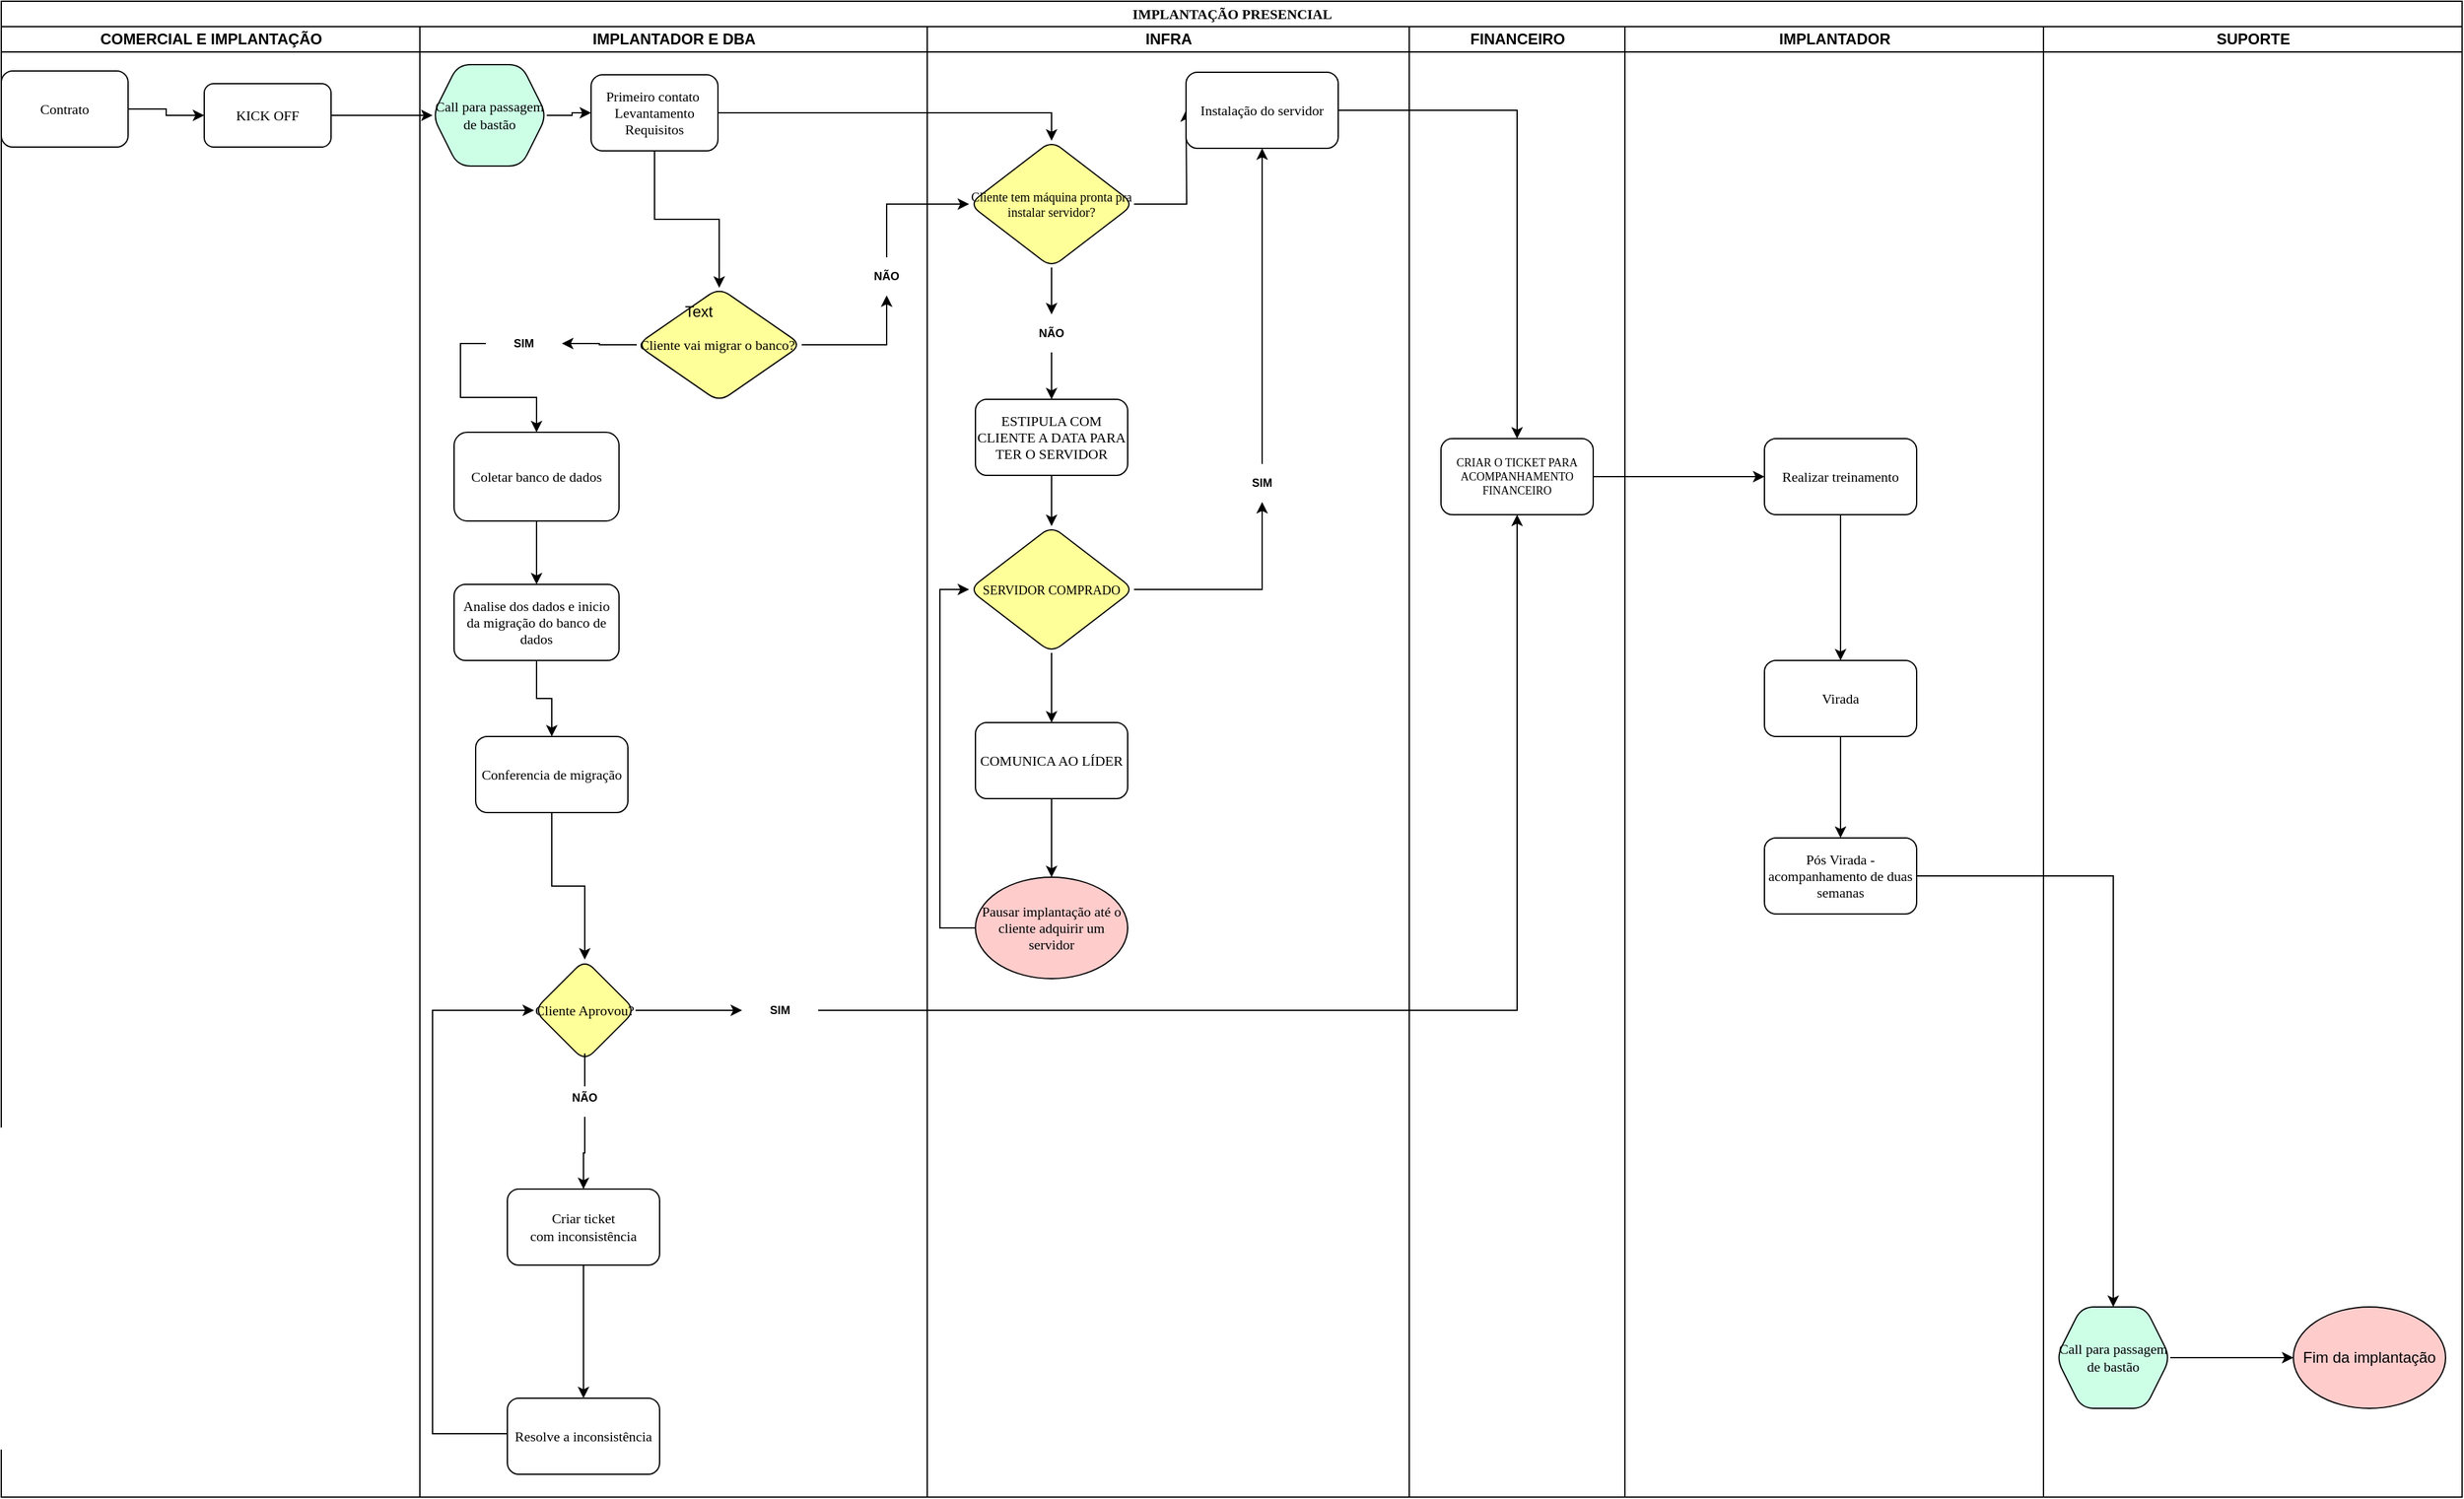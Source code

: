 <mxfile version="26.2.13">
  <diagram id="6PuMFfIkLrrkaex-UcTE" name="Página-1">
    <mxGraphModel dx="2948" dy="1137" grid="1" gridSize="10" guides="1" tooltips="1" connect="1" arrows="1" fold="1" page="1" pageScale="1" pageWidth="827" pageHeight="1169" math="0" shadow="0">
      <root>
        <mxCell id="0" />
        <mxCell id="1" parent="0" />
        <mxCell id="h-vKlQ_6gasID18T72Yb-1" value="&lt;font style=&quot;font-size: 11px&quot;&gt;IMPLANTAÇÃO PRESENCIAL&lt;/font&gt;" style="swimlane;html=1;childLayout=stackLayout;startSize=20;rounded=0;shadow=0;labelBackgroundColor=none;strokeWidth=1;fontFamily=Verdana;fontSize=8;align=center;" parent="1" vertex="1">
          <mxGeometry x="300" y="160" width="1940" height="1180" as="geometry" />
        </mxCell>
        <mxCell id="h-vKlQ_6gasID18T72Yb-2" value="COMERCIAL E IMPLANTAÇÃO" style="swimlane;html=1;startSize=20;" parent="h-vKlQ_6gasID18T72Yb-1" vertex="1">
          <mxGeometry y="20" width="330" height="1160" as="geometry" />
        </mxCell>
        <mxCell id="h-vKlQ_6gasID18T72Yb-60" value="" style="edgeStyle=orthogonalEdgeStyle;rounded=0;orthogonalLoop=1;jettySize=auto;html=1;" parent="h-vKlQ_6gasID18T72Yb-2" source="h-vKlQ_6gasID18T72Yb-4" target="h-vKlQ_6gasID18T72Yb-59" edge="1">
          <mxGeometry relative="1" as="geometry" />
        </mxCell>
        <mxCell id="h-vKlQ_6gasID18T72Yb-4" value="&lt;font style=&quot;font-size: 11px&quot;&gt;Contrato&lt;/font&gt;" style="rounded=1;whiteSpace=wrap;html=1;shadow=0;labelBackgroundColor=none;strokeWidth=1;fontFamily=Verdana;fontSize=8;align=center;" parent="h-vKlQ_6gasID18T72Yb-2" vertex="1">
          <mxGeometry y="35" width="100" height="60" as="geometry" />
        </mxCell>
        <mxCell id="h-vKlQ_6gasID18T72Yb-59" value="&lt;font style=&quot;font-size: 11px&quot;&gt;KICK OFF&lt;br&gt;&lt;/font&gt;" style="rounded=1;whiteSpace=wrap;html=1;shadow=0;labelBackgroundColor=none;strokeWidth=1;fontFamily=Verdana;fontSize=8;align=center;" parent="h-vKlQ_6gasID18T72Yb-2" vertex="1">
          <mxGeometry x="160" y="45" width="100" height="50" as="geometry" />
        </mxCell>
        <mxCell id="h-vKlQ_6gasID18T72Yb-10" value="IMPLANTADOR E DBA" style="swimlane;html=1;startSize=20;" parent="h-vKlQ_6gasID18T72Yb-1" vertex="1">
          <mxGeometry x="330" y="20" width="400" height="1160" as="geometry" />
        </mxCell>
        <mxCell id="h-vKlQ_6gasID18T72Yb-68" value="" style="edgeStyle=orthogonalEdgeStyle;rounded=0;orthogonalLoop=1;jettySize=auto;html=1;entryX=0.5;entryY=0;entryDx=0;entryDy=0;" parent="h-vKlQ_6gasID18T72Yb-10" source="h-vKlQ_6gasID18T72Yb-11" target="h-vKlQ_6gasID18T72Yb-33" edge="1">
          <mxGeometry relative="1" as="geometry" />
        </mxCell>
        <mxCell id="h-vKlQ_6gasID18T72Yb-11" value="&lt;font style=&quot;font-size: 11px&quot;&gt;Primeiro contato&amp;nbsp;&lt;br&gt;Levantamento&lt;br&gt;Requisitos&lt;br&gt;&lt;/font&gt;" style="rounded=1;whiteSpace=wrap;html=1;shadow=0;labelBackgroundColor=none;strokeWidth=1;fontFamily=Verdana;fontSize=8;align=center;" parent="h-vKlQ_6gasID18T72Yb-10" vertex="1">
          <mxGeometry x="135" y="38" width="100" height="60" as="geometry" />
        </mxCell>
        <mxCell id="h-vKlQ_6gasID18T72Yb-62" value="" style="edgeStyle=orthogonalEdgeStyle;rounded=0;orthogonalLoop=1;jettySize=auto;html=1;" parent="h-vKlQ_6gasID18T72Yb-10" source="h-vKlQ_6gasID18T72Yb-7" target="h-vKlQ_6gasID18T72Yb-11" edge="1">
          <mxGeometry relative="1" as="geometry" />
        </mxCell>
        <mxCell id="h-vKlQ_6gasID18T72Yb-7" value="&lt;font style=&quot;font-size: 11px&quot;&gt;Call para passagem de bastão&lt;/font&gt;" style="shape=hexagon;perimeter=hexagonPerimeter2;whiteSpace=wrap;html=1;fixedSize=1;rounded=1;shadow=0;fontFamily=Verdana;fontSize=8;strokeWidth=1;fillColor=#CCFFE6;" parent="h-vKlQ_6gasID18T72Yb-10" vertex="1">
          <mxGeometry x="10" y="30" width="90" height="80" as="geometry" />
        </mxCell>
        <mxCell id="h-vKlQ_6gasID18T72Yb-117" style="edgeStyle=orthogonalEdgeStyle;rounded=0;orthogonalLoop=1;jettySize=auto;html=1;entryX=0.5;entryY=0;entryDx=0;entryDy=0;fontSize=9;exitX=0;exitY=0.5;exitDx=0;exitDy=0;startArrow=none;" parent="h-vKlQ_6gasID18T72Yb-10" source="h-vKlQ_6gasID18T72Yb-118" target="h-vKlQ_6gasID18T72Yb-38" edge="1">
          <mxGeometry relative="1" as="geometry" />
        </mxCell>
        <mxCell id="h-vKlQ_6gasID18T72Yb-120" style="edgeStyle=orthogonalEdgeStyle;rounded=0;orthogonalLoop=1;jettySize=auto;html=1;exitX=0;exitY=0.5;exitDx=0;exitDy=0;fontSize=9;" parent="h-vKlQ_6gasID18T72Yb-10" source="h-vKlQ_6gasID18T72Yb-33" target="h-vKlQ_6gasID18T72Yb-118" edge="1">
          <mxGeometry relative="1" as="geometry" />
        </mxCell>
        <mxCell id="h-vKlQ_6gasID18T72Yb-181" style="edgeStyle=orthogonalEdgeStyle;rounded=0;orthogonalLoop=1;jettySize=auto;html=1;entryX=0.5;entryY=1;entryDx=0;entryDy=0;fontSize=9;" parent="h-vKlQ_6gasID18T72Yb-10" source="h-vKlQ_6gasID18T72Yb-33" target="h-vKlQ_6gasID18T72Yb-178" edge="1">
          <mxGeometry relative="1" as="geometry" />
        </mxCell>
        <mxCell id="h-vKlQ_6gasID18T72Yb-33" value="&lt;font style=&quot;font-size: 11px&quot;&gt;Cliente vai migrar o banco?&amp;nbsp;&lt;/font&gt;" style="rhombus;whiteSpace=wrap;html=1;rounded=1;shadow=0;fontFamily=Verdana;fontSize=8;strokeWidth=1;fillColor=#FFFF99;" parent="h-vKlQ_6gasID18T72Yb-10" vertex="1">
          <mxGeometry x="171" y="206" width="130" height="90" as="geometry" />
        </mxCell>
        <mxCell id="h-vKlQ_6gasID18T72Yb-121" value="" style="edgeStyle=orthogonalEdgeStyle;rounded=0;orthogonalLoop=1;jettySize=auto;html=1;fontSize=9;" parent="h-vKlQ_6gasID18T72Yb-10" source="h-vKlQ_6gasID18T72Yb-38" target="h-vKlQ_6gasID18T72Yb-37" edge="1">
          <mxGeometry relative="1" as="geometry" />
        </mxCell>
        <mxCell id="h-vKlQ_6gasID18T72Yb-38" value="&lt;font style=&quot;font-size: 11px&quot;&gt;Coletar banco de dados&lt;/font&gt;" style="whiteSpace=wrap;html=1;rounded=1;shadow=0;fontFamily=Verdana;fontSize=8;strokeWidth=1;fillColor=#FFFFFF;" parent="h-vKlQ_6gasID18T72Yb-10" vertex="1">
          <mxGeometry x="27" y="320" width="130" height="70" as="geometry" />
        </mxCell>
        <mxCell id="h-vKlQ_6gasID18T72Yb-122" value="" style="edgeStyle=orthogonalEdgeStyle;rounded=0;orthogonalLoop=1;jettySize=auto;html=1;fontSize=9;" parent="h-vKlQ_6gasID18T72Yb-10" source="h-vKlQ_6gasID18T72Yb-37" target="h-vKlQ_6gasID18T72Yb-17" edge="1">
          <mxGeometry relative="1" as="geometry" />
        </mxCell>
        <mxCell id="h-vKlQ_6gasID18T72Yb-37" value="&lt;span style=&quot;font-size: 11px&quot;&gt;Analise dos dados e inicio da migração do banco de dados&lt;/span&gt;" style="whiteSpace=wrap;html=1;rounded=1;shadow=0;fontFamily=Verdana;fontSize=8;strokeWidth=1;fillColor=#FFFFFF;" parent="h-vKlQ_6gasID18T72Yb-10" vertex="1">
          <mxGeometry x="27" y="440" width="130" height="60" as="geometry" />
        </mxCell>
        <mxCell id="h-vKlQ_6gasID18T72Yb-123" value="" style="edgeStyle=orthogonalEdgeStyle;rounded=0;orthogonalLoop=1;jettySize=auto;html=1;fontSize=9;" parent="h-vKlQ_6gasID18T72Yb-10" source="h-vKlQ_6gasID18T72Yb-17" target="h-vKlQ_6gasID18T72Yb-27" edge="1">
          <mxGeometry relative="1" as="geometry" />
        </mxCell>
        <mxCell id="h-vKlQ_6gasID18T72Yb-17" value="&lt;font style=&quot;font-size: 11px&quot;&gt;Conferencia de migração&lt;/font&gt;" style="whiteSpace=wrap;html=1;rounded=1;shadow=0;fontFamily=Verdana;fontSize=8;strokeWidth=1;" parent="h-vKlQ_6gasID18T72Yb-10" vertex="1">
          <mxGeometry x="44" y="560" width="120" height="60" as="geometry" />
        </mxCell>
        <mxCell id="h-vKlQ_6gasID18T72Yb-124" value="" style="edgeStyle=orthogonalEdgeStyle;rounded=0;orthogonalLoop=1;jettySize=auto;html=1;fontSize=9;startArrow=none;" parent="h-vKlQ_6gasID18T72Yb-10" source="h-vKlQ_6gasID18T72Yb-158" target="h-vKlQ_6gasID18T72Yb-19" edge="1">
          <mxGeometry relative="1" as="geometry" />
        </mxCell>
        <mxCell id="h-vKlQ_6gasID18T72Yb-185" value="" style="edgeStyle=orthogonalEdgeStyle;rounded=0;orthogonalLoop=1;jettySize=auto;html=1;fontSize=9;" parent="h-vKlQ_6gasID18T72Yb-10" source="h-vKlQ_6gasID18T72Yb-27" target="h-vKlQ_6gasID18T72Yb-183" edge="1">
          <mxGeometry relative="1" as="geometry" />
        </mxCell>
        <mxCell id="h-vKlQ_6gasID18T72Yb-27" value="&lt;font style=&quot;font-size: 11px&quot;&gt;Cliente Aprovou?&lt;/font&gt;" style="rhombus;whiteSpace=wrap;html=1;rounded=1;shadow=0;fontFamily=Verdana;fontSize=8;strokeWidth=1;fillColor=#FFFF99;" parent="h-vKlQ_6gasID18T72Yb-10" vertex="1">
          <mxGeometry x="90" y="736" width="80" height="80" as="geometry" />
        </mxCell>
        <mxCell id="h-vKlQ_6gasID18T72Yb-161" value="" style="edgeStyle=orthogonalEdgeStyle;rounded=0;orthogonalLoop=1;jettySize=auto;html=1;fontSize=9;entryX=0.5;entryY=0;entryDx=0;entryDy=0;" parent="h-vKlQ_6gasID18T72Yb-10" source="h-vKlQ_6gasID18T72Yb-19" target="h-vKlQ_6gasID18T72Yb-162" edge="1">
          <mxGeometry relative="1" as="geometry">
            <mxPoint x="92" y="990" as="targetPoint" />
          </mxGeometry>
        </mxCell>
        <mxCell id="h-vKlQ_6gasID18T72Yb-19" value="&lt;span style=&quot;font-size: 11px;&quot;&gt;Criar ticket com&amp;nbsp;inconsistência&lt;/span&gt;" style="whiteSpace=wrap;html=1;rounded=1;shadow=0;fontFamily=Verdana;fontSize=8;strokeWidth=1;" parent="h-vKlQ_6gasID18T72Yb-10" vertex="1">
          <mxGeometry x="69" y="917" width="120" height="60" as="geometry" />
        </mxCell>
        <mxCell id="h-vKlQ_6gasID18T72Yb-118" value="&lt;b&gt;SIM&lt;/b&gt;" style="text;html=1;strokeColor=none;fillColor=none;align=center;verticalAlign=middle;whiteSpace=wrap;rounded=0;fontSize=9;" parent="h-vKlQ_6gasID18T72Yb-10" vertex="1">
          <mxGeometry x="52" y="235" width="60" height="30" as="geometry" />
        </mxCell>
        <mxCell id="h-vKlQ_6gasID18T72Yb-158" value="&lt;b&gt;NÃO&lt;/b&gt;" style="text;html=1;strokeColor=none;fillColor=none;align=center;verticalAlign=middle;whiteSpace=wrap;rounded=0;fontSize=9;" parent="h-vKlQ_6gasID18T72Yb-10" vertex="1">
          <mxGeometry x="100" y="830" width="60" height="30" as="geometry" />
        </mxCell>
        <mxCell id="h-vKlQ_6gasID18T72Yb-159" value="" style="edgeStyle=orthogonalEdgeStyle;rounded=0;orthogonalLoop=1;jettySize=auto;html=1;fontSize=9;endArrow=none;" parent="h-vKlQ_6gasID18T72Yb-10" source="h-vKlQ_6gasID18T72Yb-27" target="h-vKlQ_6gasID18T72Yb-158" edge="1">
          <mxGeometry relative="1" as="geometry">
            <mxPoint x="698" y="970" as="sourcePoint" />
            <mxPoint x="698" y="1060" as="targetPoint" />
          </mxGeometry>
        </mxCell>
        <mxCell id="h-vKlQ_6gasID18T72Yb-163" style="edgeStyle=orthogonalEdgeStyle;rounded=0;orthogonalLoop=1;jettySize=auto;html=1;entryX=0;entryY=0.5;entryDx=0;entryDy=0;fontSize=9;exitX=0;exitY=0.5;exitDx=0;exitDy=0;" parent="h-vKlQ_6gasID18T72Yb-10" source="h-vKlQ_6gasID18T72Yb-162" target="h-vKlQ_6gasID18T72Yb-27" edge="1">
          <mxGeometry relative="1" as="geometry">
            <Array as="points">
              <mxPoint x="69" y="1110" />
              <mxPoint x="10" y="1110" />
              <mxPoint x="10" y="776" />
            </Array>
          </mxGeometry>
        </mxCell>
        <mxCell id="h-vKlQ_6gasID18T72Yb-162" value="&lt;span style=&quot;font-size: 11px;&quot;&gt;Resolve a inconsistência&lt;/span&gt;" style="whiteSpace=wrap;html=1;rounded=1;shadow=0;fontFamily=Verdana;fontSize=8;strokeWidth=1;" parent="h-vKlQ_6gasID18T72Yb-10" vertex="1">
          <mxGeometry x="69" y="1082" width="120" height="60" as="geometry" />
        </mxCell>
        <mxCell id="h-vKlQ_6gasID18T72Yb-178" value="&lt;b&gt;NÃO&lt;/b&gt;" style="text;html=1;strokeColor=none;fillColor=none;align=center;verticalAlign=middle;whiteSpace=wrap;rounded=0;fontSize=9;" parent="h-vKlQ_6gasID18T72Yb-10" vertex="1">
          <mxGeometry x="338" y="182" width="60" height="30" as="geometry" />
        </mxCell>
        <mxCell id="h-vKlQ_6gasID18T72Yb-183" value="&lt;b&gt;SIM&lt;/b&gt;" style="text;html=1;strokeColor=none;fillColor=none;align=center;verticalAlign=middle;whiteSpace=wrap;rounded=0;fontSize=9;" parent="h-vKlQ_6gasID18T72Yb-10" vertex="1">
          <mxGeometry x="254" y="761" width="60" height="30" as="geometry" />
        </mxCell>
        <mxCell id="h-vKlQ_6gasID18T72Yb-35" value="INFRA" style="swimlane;html=1;startSize=20;fillColor=#FFFFFF;" parent="h-vKlQ_6gasID18T72Yb-1" vertex="1">
          <mxGeometry x="730" y="20" width="380" height="1160" as="geometry" />
        </mxCell>
        <mxCell id="h-vKlQ_6gasID18T72Yb-70" value="" style="edgeStyle=orthogonalEdgeStyle;rounded=0;orthogonalLoop=1;jettySize=auto;html=1;" parent="h-vKlQ_6gasID18T72Yb-35" source="h-vKlQ_6gasID18T72Yb-12" edge="1">
          <mxGeometry relative="1" as="geometry">
            <mxPoint x="204" y="66" as="targetPoint" />
          </mxGeometry>
        </mxCell>
        <mxCell id="h-vKlQ_6gasID18T72Yb-89" value="" style="edgeStyle=none;rounded=0;orthogonalLoop=1;jettySize=auto;html=1;fontSize=9;" parent="h-vKlQ_6gasID18T72Yb-35" source="h-vKlQ_6gasID18T72Yb-12" target="h-vKlQ_6gasID18T72Yb-88" edge="1">
          <mxGeometry relative="1" as="geometry" />
        </mxCell>
        <mxCell id="h-vKlQ_6gasID18T72Yb-12" value="&lt;font style=&quot;font-size: 10px&quot;&gt;Cliente tem máquina pronta pra instalar servidor?&lt;/font&gt;" style="rhombus;whiteSpace=wrap;html=1;rounded=1;shadow=0;fontFamily=Verdana;fontSize=8;strokeWidth=1;fillColor=#FFFF99;" parent="h-vKlQ_6gasID18T72Yb-35" vertex="1">
          <mxGeometry x="33" y="90" width="130" height="100" as="geometry" />
        </mxCell>
        <mxCell id="h-vKlQ_6gasID18T72Yb-32" value="&lt;font style=&quot;font-size: 11px&quot;&gt;Instalação do servidor&lt;/font&gt;" style="whiteSpace=wrap;html=1;rounded=1;shadow=0;fontFamily=Verdana;fontSize=8;strokeWidth=1;" parent="h-vKlQ_6gasID18T72Yb-35" vertex="1">
          <mxGeometry x="204" y="36" width="120" height="60" as="geometry" />
        </mxCell>
        <mxCell id="h-vKlQ_6gasID18T72Yb-94" value="" style="edgeStyle=orthogonalEdgeStyle;rounded=0;orthogonalLoop=1;jettySize=auto;html=1;fontSize=9;" parent="h-vKlQ_6gasID18T72Yb-35" source="h-vKlQ_6gasID18T72Yb-88" target="h-vKlQ_6gasID18T72Yb-93" edge="1">
          <mxGeometry relative="1" as="geometry" />
        </mxCell>
        <mxCell id="h-vKlQ_6gasID18T72Yb-88" value="&lt;b&gt;NÃO&lt;/b&gt;" style="text;html=1;strokeColor=none;fillColor=none;align=center;verticalAlign=middle;whiteSpace=wrap;rounded=0;fontSize=9;" parent="h-vKlQ_6gasID18T72Yb-35" vertex="1">
          <mxGeometry x="68" y="227" width="60" height="30" as="geometry" />
        </mxCell>
        <mxCell id="h-vKlQ_6gasID18T72Yb-111" value="" style="edgeStyle=orthogonalEdgeStyle;rounded=0;orthogonalLoop=1;jettySize=auto;html=1;fontSize=9;" parent="h-vKlQ_6gasID18T72Yb-35" source="h-vKlQ_6gasID18T72Yb-93" target="h-vKlQ_6gasID18T72Yb-97" edge="1">
          <mxGeometry relative="1" as="geometry" />
        </mxCell>
        <mxCell id="h-vKlQ_6gasID18T72Yb-93" value="&lt;span style=&quot;font-size: 11px;&quot;&gt;ESTIPULA COM CLIENTE A DATA PARA TER O SERVIDOR&lt;/span&gt;" style="whiteSpace=wrap;html=1;rounded=1;shadow=0;fontFamily=Verdana;fontSize=8;strokeWidth=1;" parent="h-vKlQ_6gasID18T72Yb-35" vertex="1">
          <mxGeometry x="38" y="294" width="120" height="60" as="geometry" />
        </mxCell>
        <mxCell id="h-vKlQ_6gasID18T72Yb-100" style="edgeStyle=orthogonalEdgeStyle;rounded=0;orthogonalLoop=1;jettySize=auto;html=1;entryX=0.5;entryY=0;entryDx=0;entryDy=0;fontSize=9;" parent="h-vKlQ_6gasID18T72Yb-35" source="h-vKlQ_6gasID18T72Yb-97" target="h-vKlQ_6gasID18T72Yb-99" edge="1">
          <mxGeometry relative="1" as="geometry" />
        </mxCell>
        <mxCell id="h-vKlQ_6gasID18T72Yb-107" value="" style="edgeStyle=orthogonalEdgeStyle;rounded=0;orthogonalLoop=1;jettySize=auto;html=1;fontSize=9;" parent="h-vKlQ_6gasID18T72Yb-35" source="h-vKlQ_6gasID18T72Yb-97" target="h-vKlQ_6gasID18T72Yb-104" edge="1">
          <mxGeometry relative="1" as="geometry" />
        </mxCell>
        <mxCell id="h-vKlQ_6gasID18T72Yb-97" value="&lt;font style=&quot;font-size: 10px&quot;&gt;SERVIDOR COMPRADO&lt;/font&gt;" style="rhombus;whiteSpace=wrap;html=1;rounded=1;shadow=0;fontFamily=Verdana;fontSize=8;strokeWidth=1;fillColor=#FFFF99;" parent="h-vKlQ_6gasID18T72Yb-35" vertex="1">
          <mxGeometry x="33" y="394" width="130" height="100" as="geometry" />
        </mxCell>
        <mxCell id="h-vKlQ_6gasID18T72Yb-99" value="&lt;span style=&quot;font-size: 11px;&quot;&gt;COMUNICA AO LÍDER&lt;/span&gt;" style="whiteSpace=wrap;html=1;rounded=1;shadow=0;fontFamily=Verdana;fontSize=8;strokeWidth=1;" parent="h-vKlQ_6gasID18T72Yb-35" vertex="1">
          <mxGeometry x="38" y="549" width="120" height="60" as="geometry" />
        </mxCell>
        <mxCell id="h-vKlQ_6gasID18T72Yb-116" style="edgeStyle=orthogonalEdgeStyle;rounded=0;orthogonalLoop=1;jettySize=auto;html=1;entryX=0;entryY=0.5;entryDx=0;entryDy=0;fontSize=9;exitX=0;exitY=0.5;exitDx=0;exitDy=0;" parent="h-vKlQ_6gasID18T72Yb-35" source="h-vKlQ_6gasID18T72Yb-103" target="h-vKlQ_6gasID18T72Yb-97" edge="1">
          <mxGeometry relative="1" as="geometry">
            <Array as="points">
              <mxPoint x="10" y="711" />
              <mxPoint x="10" y="444" />
            </Array>
          </mxGeometry>
        </mxCell>
        <mxCell id="h-vKlQ_6gasID18T72Yb-103" value="&lt;font style=&quot;font-size: 11px&quot;&gt;Pausar implantação até o cliente adquirir um servidor&lt;/font&gt;" style="ellipse;whiteSpace=wrap;html=1;rounded=1;shadow=0;fontFamily=Verdana;fontSize=8;strokeWidth=1;fillColor=#FFCCCC;" parent="h-vKlQ_6gasID18T72Yb-35" vertex="1">
          <mxGeometry x="38" y="671" width="120" height="80" as="geometry" />
        </mxCell>
        <mxCell id="h-vKlQ_6gasID18T72Yb-102" value="" style="edgeStyle=orthogonalEdgeStyle;rounded=0;orthogonalLoop=1;jettySize=auto;html=1;fontSize=9;entryX=0.5;entryY=0;entryDx=0;entryDy=0;" parent="h-vKlQ_6gasID18T72Yb-35" source="h-vKlQ_6gasID18T72Yb-99" target="h-vKlQ_6gasID18T72Yb-103" edge="1">
          <mxGeometry relative="1" as="geometry">
            <mxPoint x="103" y="640" as="targetPoint" />
          </mxGeometry>
        </mxCell>
        <mxCell id="h-vKlQ_6gasID18T72Yb-110" style="edgeStyle=orthogonalEdgeStyle;rounded=0;orthogonalLoop=1;jettySize=auto;html=1;entryX=0.5;entryY=1;entryDx=0;entryDy=0;fontSize=9;" parent="h-vKlQ_6gasID18T72Yb-35" source="h-vKlQ_6gasID18T72Yb-104" edge="1">
          <mxGeometry relative="1" as="geometry">
            <mxPoint x="264" y="96" as="targetPoint" />
          </mxGeometry>
        </mxCell>
        <mxCell id="h-vKlQ_6gasID18T72Yb-104" value="&lt;b&gt;SIM&lt;/b&gt;" style="text;html=1;strokeColor=none;fillColor=none;align=center;verticalAlign=middle;whiteSpace=wrap;rounded=0;fontSize=9;" parent="h-vKlQ_6gasID18T72Yb-35" vertex="1">
          <mxGeometry x="234" y="345" width="60" height="30" as="geometry" />
        </mxCell>
        <mxCell id="h-vKlQ_6gasID18T72Yb-42" value="FINANCEIRO" style="swimlane;html=1;startSize=20;" parent="h-vKlQ_6gasID18T72Yb-1" vertex="1">
          <mxGeometry x="1110" y="20" width="170" height="1160" as="geometry" />
        </mxCell>
        <mxCell id="h-vKlQ_6gasID18T72Yb-170" value="&lt;font style=&quot;font-size: 9px;&quot;&gt;CRIAR O TICKET PARA ACOMPANHAMENTO FINANCEIRO&lt;/font&gt;" style="rounded=1;whiteSpace=wrap;html=1;fontSize=8;fontFamily=Verdana;shadow=0;strokeWidth=1;" parent="h-vKlQ_6gasID18T72Yb-42" vertex="1">
          <mxGeometry x="25" y="325" width="120" height="60" as="geometry" />
        </mxCell>
        <mxCell id="h-vKlQ_6gasID18T72Yb-61" value="" style="edgeStyle=orthogonalEdgeStyle;rounded=0;orthogonalLoop=1;jettySize=auto;html=1;" parent="h-vKlQ_6gasID18T72Yb-1" source="h-vKlQ_6gasID18T72Yb-59" target="h-vKlQ_6gasID18T72Yb-7" edge="1">
          <mxGeometry relative="1" as="geometry" />
        </mxCell>
        <mxCell id="h-vKlQ_6gasID18T72Yb-69" style="edgeStyle=orthogonalEdgeStyle;rounded=0;orthogonalLoop=1;jettySize=auto;html=1;entryX=0.5;entryY=0;entryDx=0;entryDy=0;" parent="h-vKlQ_6gasID18T72Yb-1" source="h-vKlQ_6gasID18T72Yb-11" target="h-vKlQ_6gasID18T72Yb-12" edge="1">
          <mxGeometry relative="1" as="geometry" />
        </mxCell>
        <mxCell id="h-vKlQ_6gasID18T72Yb-112" value="IMPLANTADOR" style="swimlane;html=1;startSize=20;" parent="h-vKlQ_6gasID18T72Yb-1" vertex="1">
          <mxGeometry x="1280" y="20" width="330" height="1160" as="geometry" />
        </mxCell>
        <mxCell id="h-vKlQ_6gasID18T72Yb-23" value="&lt;span style=&quot;font-size: 11px&quot;&gt;Realizar treinamento&lt;/span&gt;" style="whiteSpace=wrap;html=1;rounded=1;shadow=0;fontFamily=Verdana;fontSize=8;strokeWidth=1;" parent="h-vKlQ_6gasID18T72Yb-112" vertex="1">
          <mxGeometry x="110" y="325" width="120" height="60" as="geometry" />
        </mxCell>
        <mxCell id="h-vKlQ_6gasID18T72Yb-54" value="&lt;span style=&quot;font-size: 11px&quot;&gt;Virada&lt;/span&gt;" style="whiteSpace=wrap;html=1;rounded=1;shadow=0;fontFamily=Verdana;fontSize=8;strokeWidth=1;" parent="h-vKlQ_6gasID18T72Yb-112" vertex="1">
          <mxGeometry x="110" y="500" width="120" height="60" as="geometry" />
        </mxCell>
        <mxCell id="h-vKlQ_6gasID18T72Yb-166" style="edgeStyle=orthogonalEdgeStyle;rounded=0;orthogonalLoop=1;jettySize=auto;html=1;entryX=0.5;entryY=0;entryDx=0;entryDy=0;fontSize=9;" parent="h-vKlQ_6gasID18T72Yb-112" source="h-vKlQ_6gasID18T72Yb-23" target="h-vKlQ_6gasID18T72Yb-54" edge="1">
          <mxGeometry relative="1" as="geometry" />
        </mxCell>
        <mxCell id="h-vKlQ_6gasID18T72Yb-25" value="&lt;span style=&quot;font-size: 11px&quot;&gt;Pós Virada - acompanhamento de duas semanas&lt;/span&gt;" style="whiteSpace=wrap;html=1;rounded=1;shadow=0;fontFamily=Verdana;fontSize=8;strokeWidth=1;" parent="h-vKlQ_6gasID18T72Yb-112" vertex="1">
          <mxGeometry x="110" y="640" width="120" height="60" as="geometry" />
        </mxCell>
        <mxCell id="h-vKlQ_6gasID18T72Yb-167" style="edgeStyle=orthogonalEdgeStyle;rounded=0;orthogonalLoop=1;jettySize=auto;html=1;fontSize=9;" parent="h-vKlQ_6gasID18T72Yb-112" source="h-vKlQ_6gasID18T72Yb-54" target="h-vKlQ_6gasID18T72Yb-25" edge="1">
          <mxGeometry relative="1" as="geometry" />
        </mxCell>
        <mxCell id="h-vKlQ_6gasID18T72Yb-168" value="SUPORTE" style="swimlane;html=1;startSize=20;" parent="h-vKlQ_6gasID18T72Yb-1" vertex="1">
          <mxGeometry x="1610" y="20" width="330" height="1160" as="geometry" />
        </mxCell>
        <mxCell id="h-vKlQ_6gasID18T72Yb-169" value="Fim da implantação" style="ellipse;whiteSpace=wrap;html=1;fillColor=#FFCCCC;" parent="h-vKlQ_6gasID18T72Yb-168" vertex="1">
          <mxGeometry x="197" y="1010" width="120" height="80" as="geometry" />
        </mxCell>
        <mxCell id="h-vKlQ_6gasID18T72Yb-36" value="&lt;font style=&quot;font-size: 11px&quot;&gt;Call para passagem de bastão&lt;/font&gt;" style="shape=hexagon;perimeter=hexagonPerimeter2;whiteSpace=wrap;html=1;fixedSize=1;rounded=1;shadow=0;fontFamily=Verdana;fontSize=8;strokeWidth=1;fillColor=#CCFFE6;" parent="h-vKlQ_6gasID18T72Yb-168" vertex="1">
          <mxGeometry x="10" y="1010" width="90" height="80" as="geometry" />
        </mxCell>
        <mxCell id="h-vKlQ_6gasID18T72Yb-176" style="edgeStyle=orthogonalEdgeStyle;rounded=0;orthogonalLoop=1;jettySize=auto;html=1;entryX=0;entryY=0.5;entryDx=0;entryDy=0;fontSize=9;" parent="h-vKlQ_6gasID18T72Yb-168" source="h-vKlQ_6gasID18T72Yb-36" target="h-vKlQ_6gasID18T72Yb-169" edge="1">
          <mxGeometry relative="1" as="geometry" />
        </mxCell>
        <mxCell id="h-vKlQ_6gasID18T72Yb-172" style="edgeStyle=orthogonalEdgeStyle;rounded=0;orthogonalLoop=1;jettySize=auto;html=1;entryX=0.5;entryY=0;entryDx=0;entryDy=0;fontSize=9;" parent="h-vKlQ_6gasID18T72Yb-1" source="h-vKlQ_6gasID18T72Yb-32" target="h-vKlQ_6gasID18T72Yb-170" edge="1">
          <mxGeometry relative="1" as="geometry" />
        </mxCell>
        <mxCell id="h-vKlQ_6gasID18T72Yb-174" style="edgeStyle=orthogonalEdgeStyle;rounded=0;orthogonalLoop=1;jettySize=auto;html=1;entryX=0;entryY=0.5;entryDx=0;entryDy=0;fontSize=9;" parent="h-vKlQ_6gasID18T72Yb-1" source="h-vKlQ_6gasID18T72Yb-170" target="h-vKlQ_6gasID18T72Yb-23" edge="1">
          <mxGeometry relative="1" as="geometry" />
        </mxCell>
        <mxCell id="h-vKlQ_6gasID18T72Yb-175" style="edgeStyle=orthogonalEdgeStyle;rounded=0;orthogonalLoop=1;jettySize=auto;html=1;fontSize=9;" parent="h-vKlQ_6gasID18T72Yb-1" source="h-vKlQ_6gasID18T72Yb-25" target="h-vKlQ_6gasID18T72Yb-36" edge="1">
          <mxGeometry relative="1" as="geometry" />
        </mxCell>
        <mxCell id="h-vKlQ_6gasID18T72Yb-182" style="edgeStyle=orthogonalEdgeStyle;rounded=0;orthogonalLoop=1;jettySize=auto;html=1;entryX=0;entryY=0.5;entryDx=0;entryDy=0;fontSize=9;exitX=0.5;exitY=0;exitDx=0;exitDy=0;" parent="h-vKlQ_6gasID18T72Yb-1" source="h-vKlQ_6gasID18T72Yb-178" target="h-vKlQ_6gasID18T72Yb-12" edge="1">
          <mxGeometry relative="1" as="geometry" />
        </mxCell>
        <mxCell id="h-vKlQ_6gasID18T72Yb-186" style="edgeStyle=orthogonalEdgeStyle;rounded=0;orthogonalLoop=1;jettySize=auto;html=1;entryX=0.5;entryY=1;entryDx=0;entryDy=0;fontSize=9;" parent="h-vKlQ_6gasID18T72Yb-1" source="h-vKlQ_6gasID18T72Yb-183" target="h-vKlQ_6gasID18T72Yb-170" edge="1">
          <mxGeometry relative="1" as="geometry" />
        </mxCell>
        <mxCell id="5TQMJ5ayRLUm0HXYJoqO-1" value="Text" style="text;strokeColor=none;align=center;fillColor=none;html=1;verticalAlign=middle;whiteSpace=wrap;rounded=0;" parent="1" vertex="1">
          <mxGeometry x="820" y="390" width="60" height="30" as="geometry" />
        </mxCell>
      </root>
    </mxGraphModel>
  </diagram>
</mxfile>
